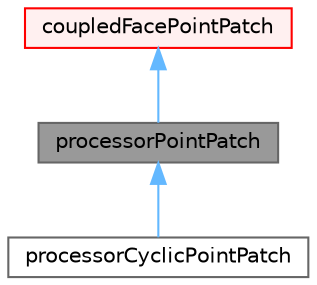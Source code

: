 digraph "processorPointPatch"
{
 // LATEX_PDF_SIZE
  bgcolor="transparent";
  edge [fontname=Helvetica,fontsize=10,labelfontname=Helvetica,labelfontsize=10];
  node [fontname=Helvetica,fontsize=10,shape=box,height=0.2,width=0.4];
  Node1 [id="Node000001",label="processorPointPatch",height=0.2,width=0.4,color="gray40", fillcolor="grey60", style="filled", fontcolor="black",tooltip="Processor patch boundary needs to be such that the ordering of points in the patch is the same on bot..."];
  Node2 -> Node1 [id="edge1_Node000001_Node000002",dir="back",color="steelblue1",style="solid",tooltip=" "];
  Node2 [id="Node000002",label="coupledFacePointPatch",height=0.2,width=0.4,color="red", fillcolor="#FFF0F0", style="filled",URL="$classFoam_1_1coupledFacePointPatch.html",tooltip="coupled patch for post-processing. Used as the base class for processor and cyclic pointPatches"];
  Node1 -> Node6 [id="edge2_Node000001_Node000006",dir="back",color="steelblue1",style="solid",tooltip=" "];
  Node6 [id="Node000006",label="processorCyclicPointPatch",height=0.2,width=0.4,color="gray40", fillcolor="white", style="filled",URL="$classFoam_1_1processorCyclicPointPatch.html",tooltip="Processor patch boundary needs to be such that the ordering of points in the patch is the same on bot..."];
}
